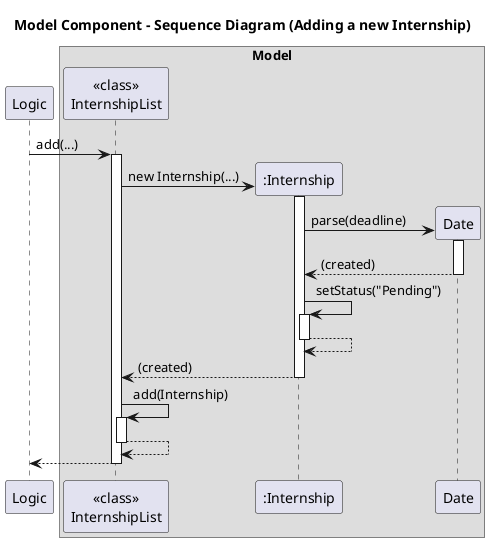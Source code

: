 @startuml
title Model Component - Sequence Diagram (Adding a new Internship)
' Model Component Sequence Diagram
' Shows interactions between Logic, Model, InternshipList, Internship, Date and Status
' Additional abstract components: Logic (parses commands) and Storage (persists data)
'
participant Logic as "Logic"


box Model
participant InternshipList as "<<class>>\nInternshipList"
participant Internship as ":Internship"
participant Date as "Date"
endbox

' --- Scenario 1: Adding a new internship ---
' User types an `add` command; Logic parses and hands off a semantic request to Model
' Model validates high-level constraints then delegates to the list component
Logic -> InternshipList: add(...)
activate InternshipList
' InternshipList constructs a new Internship object (calls constructor)
create Internship
InternshipList -> Internship: new Internship(...)
activate Internship
' Internship object parses and stores a Date and Status internally
create Date
Internship -> Date: parse(deadline)
activate Date
Date --> Internship: (created)
deactivate Date

Internship -> Internship : setStatus("Pending")
activate Internship
Internship --> Internship
deactivate Internship
' Construction returns the Internship instance to InternshipList
Internship --> InternshipList: (created)
deactivate Internship

' InternshipList appends to internal collection

InternshipList -> InternshipList: add(Internship)
activate InternshipList

' After mutation, Model requests Storage to persist the updated list
InternshipList --> InternshipList
deactivate InternshipList

Logic <-- InternshipList
deactivate InternshipList

@enduml
